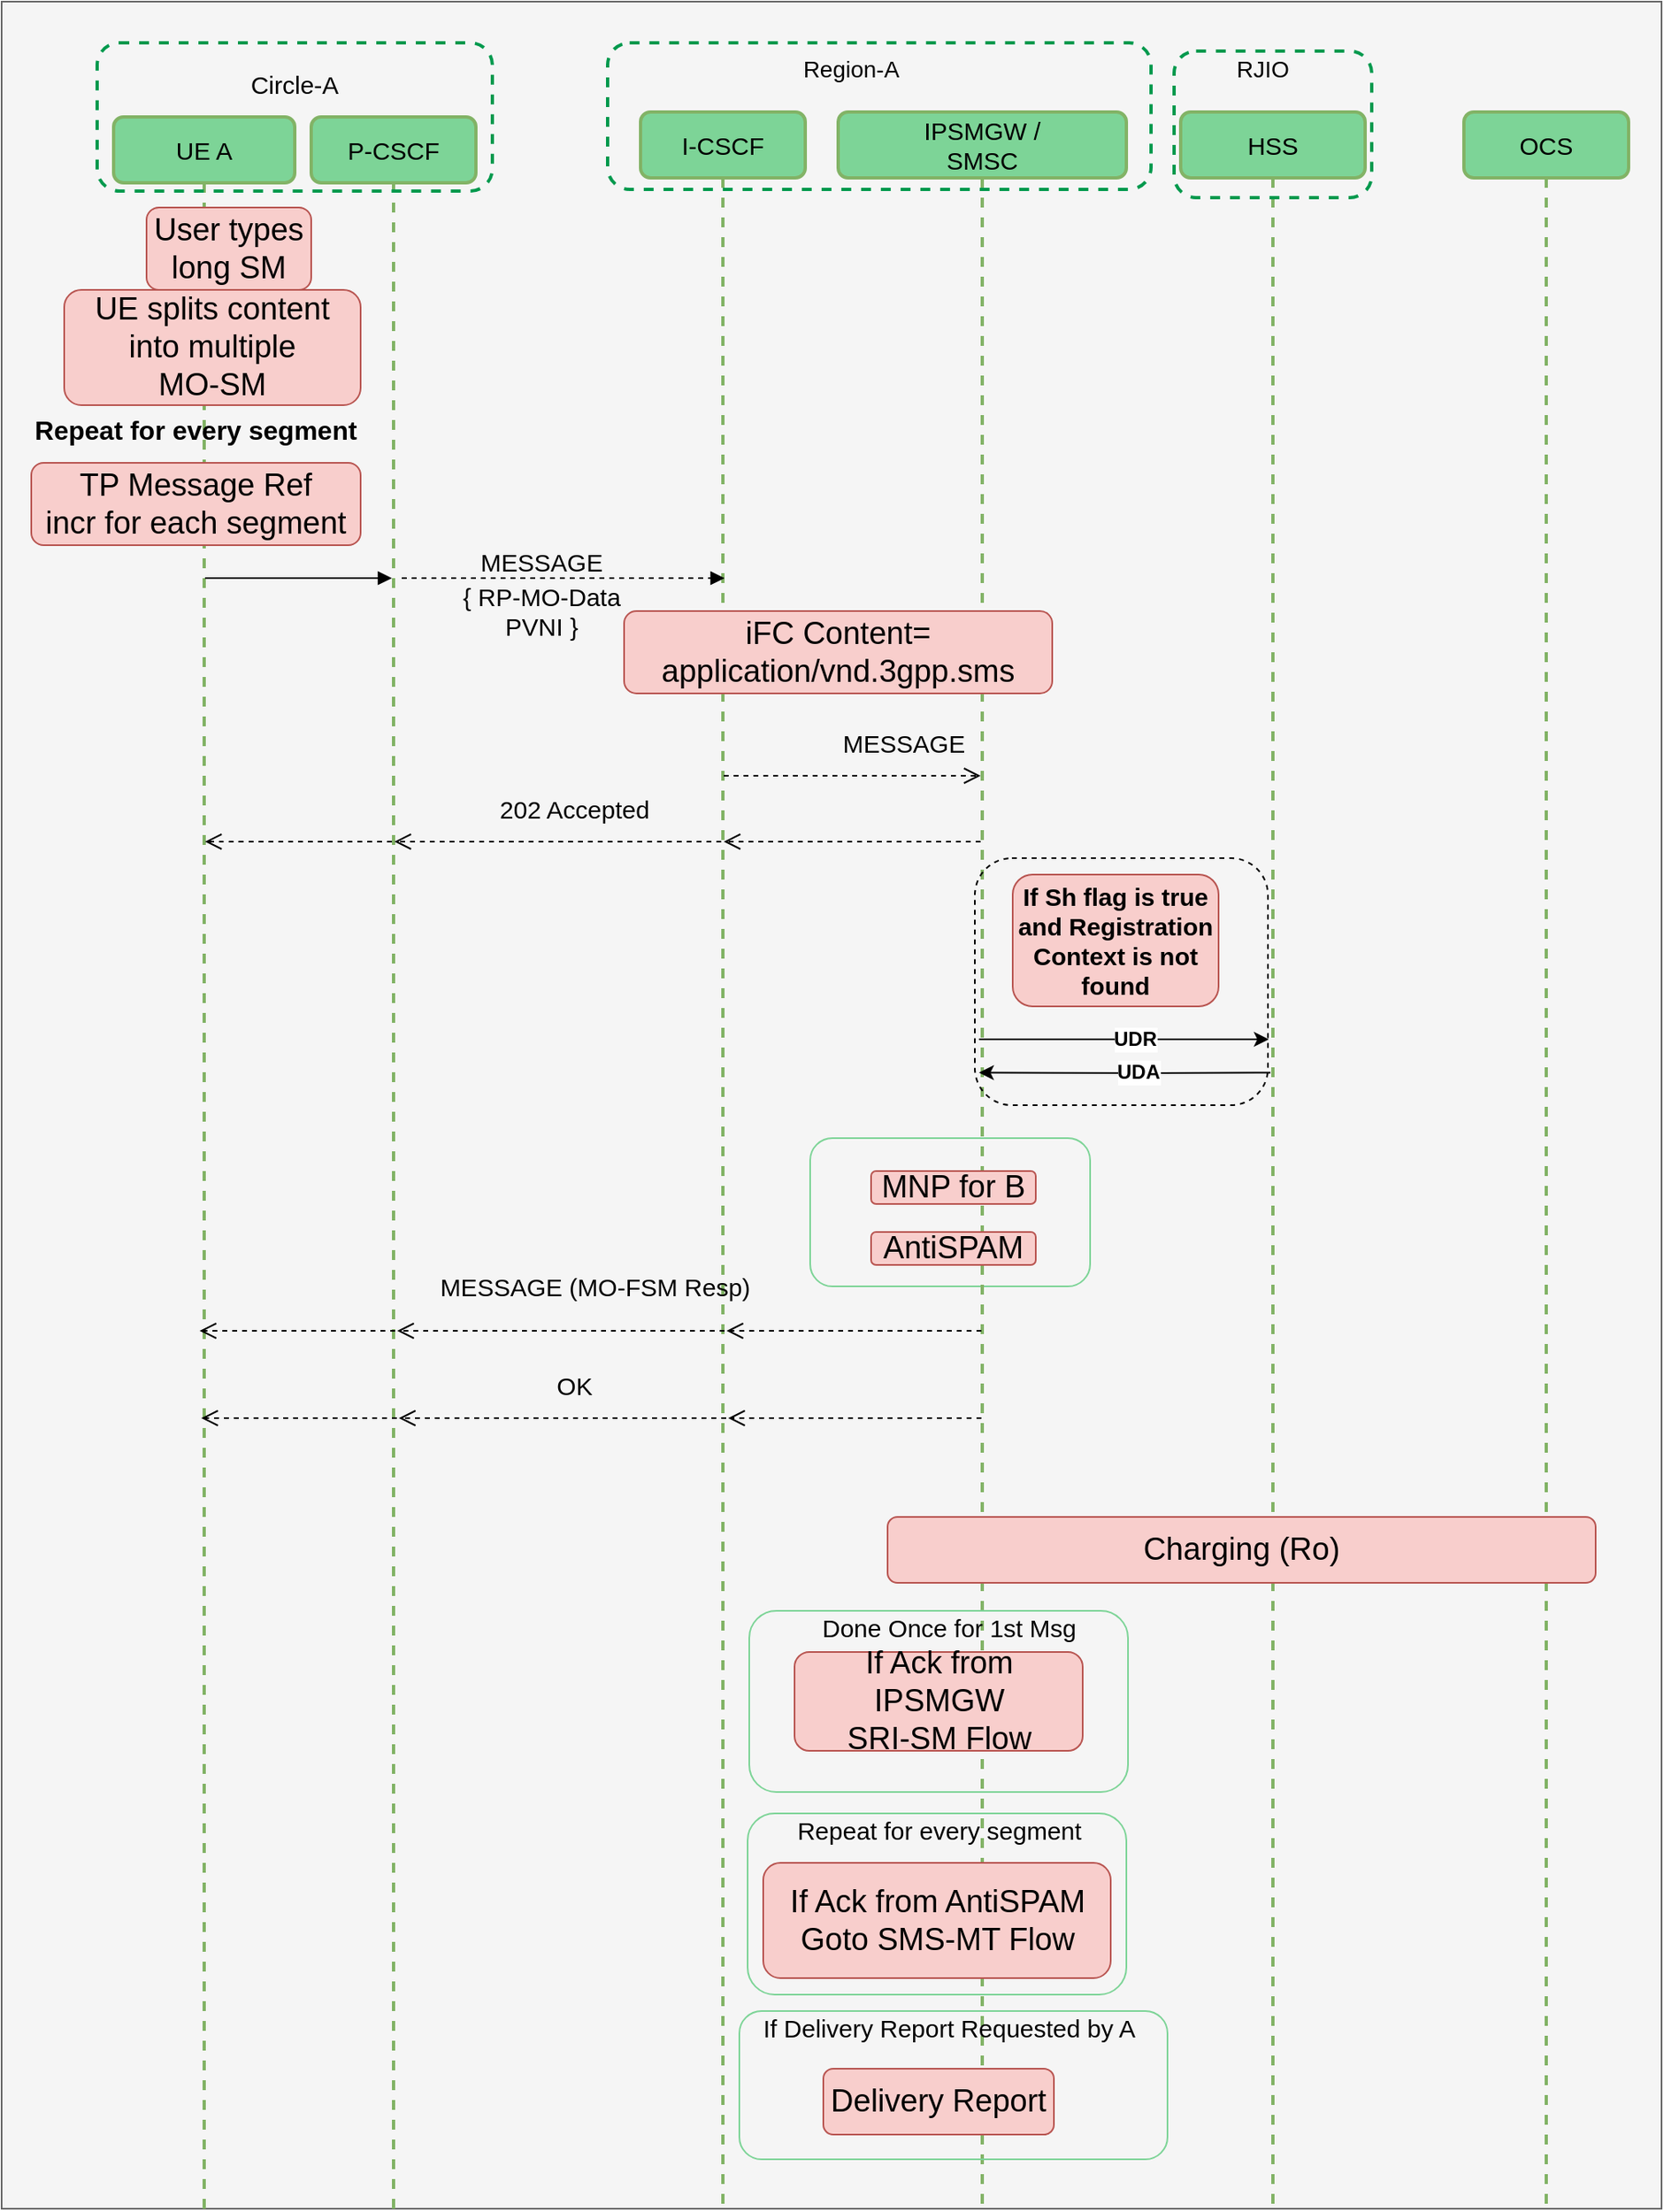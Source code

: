 <mxfile version="11.0.7" type="github"><diagram id="fd9792c9-1650-39ac-0c9c-c9a0df32ce2f" name="Page-1"><mxGraphModel dx="868" dy="403" grid="1" gridSize="10" guides="1" tooltips="1" connect="1" arrows="1" fold="1" page="1" pageScale="1" pageWidth="1169" pageHeight="1654" background="#ffffff" math="0" shadow="0"><root><mxCell id="0"/><mxCell id="1" parent="0"/><mxCell id="2" value="" style="rounded=0;whiteSpace=wrap;html=1;fillColor=#f5f5f5;strokeColor=#666666;glass=0;comic=0;fontSize=19;fontColor=#000000;align=center;" parent="1" vertex="1"><mxGeometry x="32" y="20" width="1008" height="1340" as="geometry"/></mxCell><mxCell id="69" value="" style="rounded=1;whiteSpace=wrap;html=1;glass=0;comic=0;strokeColor=#7DD497;strokeWidth=1;fillColor=none;fontSize=19;fontColor=#000000;align=center;" parent="1" vertex="1"><mxGeometry x="523" y="710" width="170" height="90" as="geometry"/></mxCell><mxCell id="3" value="UE A" style="shape=umlLifeline;perimeter=lifelinePerimeter;whiteSpace=wrap;html=1;container=1;collapsible=0;recursiveResize=0;outlineConnect=0;strokeColor=#82b366;strokeWidth=2;fillColor=#7DD497;rounded=1;glass=0;comic=0;fontSize=15;align=center;" parent="1" vertex="1"><mxGeometry x="100" y="90" width="110" height="1270" as="geometry"/></mxCell><mxCell id="36" value="&lt;div&gt;UE splits content&lt;/div&gt;&lt;div&gt;into multiple&lt;/div&gt;&lt;div&gt;MO-SM&lt;/div&gt;" style="rounded=1;whiteSpace=wrap;html=1;glass=0;comic=0;strokeColor=#b85450;strokeWidth=1;fillColor=#f8cecc;fontSize=19;fontColor=#000000;align=center;" parent="3" vertex="1"><mxGeometry x="-30" y="105" width="180" height="70" as="geometry"/></mxCell><mxCell id="37" value="&lt;div&gt;TP Message Ref&lt;/div&gt;&lt;div&gt;incr for each segment&lt;/div&gt;" style="rounded=1;whiteSpace=wrap;html=1;glass=0;comic=0;strokeColor=#b85450;strokeWidth=1;fillColor=#f8cecc;fontSize=19;fontColor=#000000;align=center;" parent="3" vertex="1"><mxGeometry x="-50" y="210" width="200" height="50" as="geometry"/></mxCell><mxCell id="6" value="P-CSCF" style="shape=umlLifeline;perimeter=lifelinePerimeter;whiteSpace=wrap;html=1;container=1;collapsible=0;recursiveResize=0;outlineConnect=0;strokeColor=#82b366;strokeWidth=2;fillColor=#7DD497;rounded=1;glass=0;comic=0;fontSize=15;align=center;" parent="1" vertex="1"><mxGeometry x="220" y="90" width="100" height="1270" as="geometry"/></mxCell><mxCell id="8" value="I-CSCF" style="shape=umlLifeline;perimeter=lifelinePerimeter;whiteSpace=wrap;html=1;container=1;collapsible=0;recursiveResize=0;outlineConnect=0;strokeColor=#82b366;strokeWidth=2;fillColor=#7DD497;rounded=1;glass=0;comic=0;fontSize=15;align=center;" parent="1" vertex="1"><mxGeometry x="420" y="87" width="100" height="1273" as="geometry"/></mxCell><mxCell id="9" value="IPSMGW /&lt;br&gt;SMSC&lt;br&gt;" style="shape=umlLifeline;perimeter=lifelinePerimeter;whiteSpace=wrap;html=1;container=1;collapsible=0;recursiveResize=0;outlineConnect=0;strokeColor=#82b366;strokeWidth=2;fillColor=#7DD497;rounded=1;glass=0;comic=0;fontSize=15;align=center;" parent="1" vertex="1"><mxGeometry x="540" y="87" width="175" height="1273" as="geometry"/></mxCell><mxCell id="43" value="&lt;div&gt;If Ack from IPSMGW&lt;/div&gt;&lt;div&gt;SRI-SM Flow&lt;/div&gt;" style="rounded=1;whiteSpace=wrap;html=1;glass=0;comic=0;strokeColor=#b85450;strokeWidth=1;fillColor=#f8cecc;fontSize=19;fontColor=#000000;align=center;" parent="9" vertex="1"><mxGeometry x="-26.5" y="935" width="175" height="60" as="geometry"/></mxCell><mxCell id="65" value="Done Once for 1st Msg&lt;br&gt;" style="text;html=1;strokeColor=none;fillColor=none;align=center;verticalAlign=middle;whiteSpace=wrap;rounded=0;glass=0;comic=0;fontSize=15;" parent="9" vertex="1"><mxGeometry x="-24" y="910" width="183" height="20" as="geometry"/></mxCell><mxCell id="45" value="Delivery Report" style="rounded=1;whiteSpace=wrap;html=1;glass=0;comic=0;strokeColor=#b85450;strokeWidth=1;fillColor=#f8cecc;fontSize=19;fontColor=#000000;align=center;" parent="9" vertex="1"><mxGeometry x="-9" y="1188" width="140" height="40" as="geometry"/></mxCell><mxCell id="44" value="&lt;div&gt;If Ack from AntiSPAM&lt;/div&gt;&lt;div&gt;Goto SMS-MT Flow&lt;/div&gt;" style="rounded=1;whiteSpace=wrap;html=1;glass=0;comic=0;strokeColor=#b85450;strokeWidth=1;fillColor=#f8cecc;fontSize=19;fontColor=#000000;align=center;" parent="9" vertex="1"><mxGeometry x="-45.5" y="1063" width="211" height="70" as="geometry"/></mxCell><mxCell id="66" value="Repeat for every segment&lt;br&gt;" style="text;html=1;strokeColor=none;fillColor=none;align=center;verticalAlign=middle;whiteSpace=wrap;rounded=0;glass=0;comic=0;fontSize=15;" parent="9" vertex="1"><mxGeometry x="-46.5" y="1033" width="215" height="20" as="geometry"/></mxCell><mxCell id="73" value="" style="rounded=1;whiteSpace=wrap;html=1;glass=0;comic=0;strokeColor=#7DD497;strokeWidth=1;fillColor=none;fontSize=19;fontColor=#000000;align=center;" parent="9" vertex="1"><mxGeometry x="-55" y="1033" width="230" height="110" as="geometry"/></mxCell><mxCell id="88" value="&lt;div&gt;AntiSPAM&lt;/div&gt;" style="rounded=1;whiteSpace=wrap;html=1;glass=0;comic=0;strokeColor=#b85450;strokeWidth=1;fillColor=#f8cecc;fontSize=19;fontColor=#000000;align=center;" parent="9" vertex="1"><mxGeometry x="20" y="680" width="100" height="20" as="geometry"/></mxCell><mxCell id="40" value="MNP for B" style="rounded=1;whiteSpace=wrap;html=1;glass=0;comic=0;strokeColor=#b85450;strokeWidth=1;fillColor=#f8cecc;fontSize=19;fontColor=#000000;align=center;" parent="9" vertex="1"><mxGeometry x="20" y="643" width="100" height="20" as="geometry"/></mxCell><mxCell id="11" value="" style="rounded=1;whiteSpace=wrap;html=1;dashed=1;strokeWidth=2;strokeColor=#00994D;fillColor=none;glass=0;comic=0;fontSize=19;fontColor=#000000;align=center;" parent="1" vertex="1"><mxGeometry x="90" y="45" width="240" height="90" as="geometry"/></mxCell><mxCell id="12" value="&lt;font style=&quot;font-size: 15px;&quot;&gt;Circle-A&lt;/font&gt;" style="text;html=1;strokeColor=none;fillColor=none;align=center;verticalAlign=middle;whiteSpace=wrap;rounded=0;glass=0;comic=0;fontSize=15;" parent="1" vertex="1"><mxGeometry x="170" y="60" width="80" height="20" as="geometry"/></mxCell><mxCell id="13" value="" style="rounded=1;whiteSpace=wrap;html=1;dashed=1;strokeWidth=2;strokeColor=#00994D;fillColor=none;glass=0;comic=0;fontSize=19;fontColor=#000000;align=center;" parent="1" vertex="1"><mxGeometry x="400" y="45" width="330" height="89" as="geometry"/></mxCell><mxCell id="14" value="&lt;font style=&quot;font-size: 14px&quot;&gt;Region-A&lt;/font&gt;" style="text;html=1;strokeColor=none;fillColor=none;align=center;verticalAlign=middle;whiteSpace=wrap;rounded=0;glass=0;comic=0;fontSize=19;fontColor=#000000;" parent="1" vertex="1"><mxGeometry x="507.5" y="50" width="80" height="20" as="geometry"/></mxCell><mxCell id="16" value="HSS" style="shape=umlLifeline;perimeter=lifelinePerimeter;whiteSpace=wrap;html=1;container=1;collapsible=0;recursiveResize=0;outlineConnect=0;strokeColor=#82b366;strokeWidth=2;fillColor=#7DD497;rounded=1;glass=0;comic=0;fontSize=15;align=center;" parent="1" vertex="1"><mxGeometry x="748" y="87" width="112" height="1273" as="geometry"/></mxCell><mxCell id="17" value="OCS" style="shape=umlLifeline;perimeter=lifelinePerimeter;whiteSpace=wrap;html=1;container=1;collapsible=0;recursiveResize=0;outlineConnect=0;strokeColor=#82b366;strokeWidth=2;fillColor=#7DD497;rounded=1;glass=0;comic=0;fontSize=15;align=center;" parent="1" vertex="1"><mxGeometry x="920" y="87" width="100" height="1273" as="geometry"/></mxCell><mxCell id="20" value="" style="html=1;verticalAlign=bottom;endArrow=open;dashed=1;endSize=8;fontSize=15;align=left;strokeWidth=1;" parent="1" source="8" target="6" edge="1"><mxGeometry relative="1" as="geometry"><mxPoint x="470" y="218" as="sourcePoint"/><mxPoint x="390" y="218" as="targetPoint"/><Array as="points"><mxPoint x="370" y="530"/><mxPoint x="310" y="530"/></Array></mxGeometry></mxCell><mxCell id="5" value="" style="html=1;verticalAlign=bottom;endArrow=open;dashed=1;endSize=8;fontSize=15;align=left;" parent="1" source="6" target="3" edge="1"><mxGeometry relative="1" as="geometry"><mxPoint x="260" y="220" as="sourcePoint"/><mxPoint x="180" y="220" as="targetPoint"/><Array as="points"><mxPoint x="210" y="530"/><mxPoint x="170" y="530"/></Array></mxGeometry></mxCell><mxCell id="4" value="&lt;div style=&quot;text-align: left&quot;&gt;&lt;br&gt;&lt;/div&gt;" style="html=1;verticalAlign=bottom;endArrow=block;fontSize=15;align=left;" parent="1" source="3" target="6" edge="1"><mxGeometry width="80" relative="1" as="geometry"><mxPoint x="150" y="180" as="sourcePoint"/><mxPoint x="230" y="180" as="targetPoint"/><Array as="points"><mxPoint x="220" y="370"/></Array></mxGeometry></mxCell><mxCell id="7" value="" style="html=1;verticalAlign=bottom;endArrow=block;fontSize=15;dashed=1;" parent="1" edge="1"><mxGeometry width="80" relative="1" as="geometry"><mxPoint x="275" y="370" as="sourcePoint"/><mxPoint x="471" y="370" as="targetPoint"/><Array as="points"/></mxGeometry></mxCell><mxCell id="21" value="" style="html=1;verticalAlign=bottom;endArrow=open;dashed=1;endSize=8;fontSize=15;align=left;strokeWidth=1;" parent="1" source="9" target="8" edge="1"><mxGeometry relative="1" as="geometry"><mxPoint x="479" y="620" as="sourcePoint"/><mxPoint x="510" y="610" as="targetPoint"/><Array as="points"><mxPoint x="580" y="530"/></Array></mxGeometry></mxCell><mxCell id="22" value="" style="html=1;verticalAlign=bottom;endArrow=open;dashed=1;endSize=8;fontSize=15;align=left;strokeWidth=1;" parent="1" source="8" target="9" edge="1"><mxGeometry relative="1" as="geometry"><mxPoint x="570" y="480" as="sourcePoint"/><mxPoint x="599" y="620" as="targetPoint"/><Array as="points"><mxPoint x="580" y="490"/></Array></mxGeometry></mxCell><mxCell id="29" value="" style="html=1;verticalAlign=bottom;endArrow=open;dashed=1;endSize=8;fontSize=15;align=left;strokeWidth=1;" parent="1" edge="1"><mxGeometry relative="1" as="geometry"><mxPoint x="472" y="880" as="sourcePoint"/><mxPoint x="273.2" y="880" as="targetPoint"/><Array as="points"><mxPoint x="313" y="880"/></Array></mxGeometry></mxCell><mxCell id="30" value="" style="html=1;verticalAlign=bottom;endArrow=open;dashed=1;endSize=8;fontSize=15;align=left;" parent="1" edge="1"><mxGeometry relative="1" as="geometry"><mxPoint x="272" y="880" as="sourcePoint"/><mxPoint x="153.2" y="880" as="targetPoint"/><Array as="points"><mxPoint x="183" y="880"/></Array></mxGeometry></mxCell><mxCell id="31" value="" style="html=1;verticalAlign=bottom;endArrow=open;dashed=1;endSize=8;fontSize=15;align=left;strokeWidth=1;" parent="1" edge="1"><mxGeometry relative="1" as="geometry"><mxPoint x="627" y="880" as="sourcePoint"/><mxPoint x="473.2" y="880" as="targetPoint"/><Array as="points"><mxPoint x="533" y="880"/><mxPoint x="503" y="880"/><mxPoint x="483" y="880"/></Array></mxGeometry></mxCell><mxCell id="32" value="" style="html=1;verticalAlign=bottom;endArrow=open;dashed=1;endSize=8;fontSize=15;align=left;strokeWidth=1;" parent="1" edge="1"><mxGeometry relative="1" as="geometry"><mxPoint x="471" y="827" as="sourcePoint"/><mxPoint x="272.2" y="827" as="targetPoint"/><Array as="points"><mxPoint x="312" y="827"/></Array></mxGeometry></mxCell><mxCell id="33" value="" style="html=1;verticalAlign=bottom;endArrow=open;dashed=1;endSize=8;fontSize=15;align=left;" parent="1" edge="1"><mxGeometry relative="1" as="geometry"><mxPoint x="271" y="827" as="sourcePoint"/><mxPoint x="152.2" y="827" as="targetPoint"/><Array as="points"><mxPoint x="182" y="827"/></Array></mxGeometry></mxCell><mxCell id="34" value="" style="html=1;verticalAlign=bottom;endArrow=open;dashed=1;endSize=8;fontSize=15;align=left;strokeWidth=1;" parent="1" edge="1"><mxGeometry relative="1" as="geometry"><mxPoint x="627" y="827" as="sourcePoint"/><mxPoint x="472.2" y="827" as="targetPoint"/><Array as="points"><mxPoint x="532" y="827"/><mxPoint x="502" y="827"/><mxPoint x="482" y="827"/></Array></mxGeometry></mxCell><mxCell id="35" value="&lt;div&gt;User types&lt;/div&gt;&lt;div&gt;long SM&lt;/div&gt;" style="rounded=1;whiteSpace=wrap;html=1;glass=0;comic=0;strokeColor=#b85450;strokeWidth=1;fillColor=#f8cecc;fontSize=19;fontColor=#000000;align=center;" parent="1" vertex="1"><mxGeometry x="120" y="145" width="100" height="50" as="geometry"/></mxCell><mxCell id="42" value="Charging (Ro)" style="rounded=1;whiteSpace=wrap;html=1;glass=0;comic=0;strokeColor=#b85450;strokeWidth=1;fillColor=#f8cecc;fontSize=19;fontColor=#000000;align=center;" parent="1" vertex="1"><mxGeometry x="570" y="940" width="430" height="40" as="geometry"/></mxCell><mxCell id="46" value="&lt;div&gt;{ RP-MO-Data&lt;/div&gt;&lt;div&gt;PVNI }&lt;/div&gt;" style="text;html=1;strokeColor=none;fillColor=none;align=center;verticalAlign=middle;whiteSpace=wrap;rounded=0;glass=0;comic=0;fontSize=15;" parent="1" vertex="1"><mxGeometry x="270" y="370" width="180" height="40" as="geometry"/></mxCell><mxCell id="48" value="&lt;font style=&quot;font-size: 15px&quot;&gt;MESSAGE&lt;/font&gt;" style="text;html=1;strokeColor=none;fillColor=none;align=center;verticalAlign=middle;whiteSpace=wrap;rounded=0;glass=0;comic=0;fontSize=15;" parent="1" vertex="1"><mxGeometry x="320" y="350" width="80" height="20" as="geometry"/></mxCell><mxCell id="49" value="&lt;font style=&quot;font-size: 16px;&quot;&gt;Repeat for every segment&lt;/font&gt;" style="text;html=1;strokeColor=none;fillColor=none;align=center;verticalAlign=middle;whiteSpace=wrap;rounded=0;glass=0;comic=0;fontSize=16;fontStyle=1" parent="1" vertex="1"><mxGeometry x="40" y="270" width="220" height="20" as="geometry"/></mxCell><mxCell id="57" value="&lt;font style=&quot;font-size: 15px&quot;&gt;MESSAGE&lt;/font&gt;" style="text;html=1;strokeColor=none;fillColor=none;align=center;verticalAlign=middle;whiteSpace=wrap;rounded=0;glass=0;comic=0;fontSize=15;" parent="1" vertex="1"><mxGeometry x="540" y="460" width="80" height="20" as="geometry"/></mxCell><mxCell id="58" value="&lt;font style=&quot;font-size: 15px&quot;&gt;202 Accepted&lt;/font&gt;" style="text;html=1;strokeColor=none;fillColor=none;align=center;verticalAlign=middle;whiteSpace=wrap;rounded=0;glass=0;comic=0;fontSize=15;" parent="1" vertex="1"><mxGeometry x="320" y="500" width="120" height="20" as="geometry"/></mxCell><mxCell id="63" value="MESSAGE (MO-FSM Resp)&lt;br&gt;" style="text;html=1;strokeColor=none;fillColor=none;align=center;verticalAlign=middle;whiteSpace=wrap;rounded=0;glass=0;comic=0;fontSize=15;" parent="1" vertex="1"><mxGeometry x="285" y="790" width="215" height="20" as="geometry"/></mxCell><mxCell id="64" value="OK&lt;br&gt;" style="text;html=1;strokeColor=none;fillColor=none;align=center;verticalAlign=middle;whiteSpace=wrap;rounded=0;glass=0;comic=0;fontSize=15;" parent="1" vertex="1"><mxGeometry x="351" y="850" width="58" height="20" as="geometry"/></mxCell><mxCell id="67" value="If Delivery Report Requested by A&lt;br&gt;" style="text;html=1;strokeColor=none;fillColor=none;align=center;verticalAlign=middle;whiteSpace=wrap;rounded=0;glass=0;comic=0;fontSize=15;" parent="1" vertex="1"><mxGeometry x="485" y="1240" width="245" height="20" as="geometry"/></mxCell><mxCell id="74" value="" style="rounded=1;whiteSpace=wrap;html=1;glass=0;comic=0;strokeColor=#7DD497;strokeWidth=1;fillColor=none;fontSize=19;fontColor=#000000;align=center;" parent="1" vertex="1"><mxGeometry x="480" y="1240" width="260" height="90" as="geometry"/></mxCell><mxCell id="38" value="&lt;div&gt;iFC Content=&lt;/div&gt;&lt;div&gt;application/vnd.3gpp.sms&lt;/div&gt;" style="rounded=1;whiteSpace=wrap;html=1;glass=0;comic=0;strokeColor=#b85450;strokeWidth=1;fillColor=#f8cecc;fontSize=19;fontColor=#000000;align=center;" parent="1" vertex="1"><mxGeometry x="410" y="390" width="260" height="50" as="geometry"/></mxCell><mxCell id="19" value="&lt;font style=&quot;font-size: 14px&quot;&gt;RJIO&lt;/font&gt;" style="text;html=1;strokeColor=none;fillColor=none;align=center;verticalAlign=middle;whiteSpace=wrap;rounded=0;glass=0;comic=0;fontSize=19;fontColor=#000000;" parent="1" vertex="1"><mxGeometry x="767.5" y="50" width="60" height="20" as="geometry"/></mxCell><mxCell id="72" value="" style="rounded=1;whiteSpace=wrap;html=1;glass=0;comic=0;strokeColor=#7DD497;strokeWidth=1;fillColor=none;fontSize=19;fontColor=#000000;align=center;" parent="1" vertex="1"><mxGeometry x="486" y="997" width="230" height="110" as="geometry"/></mxCell><mxCell id="18" value="" style="rounded=1;whiteSpace=wrap;html=1;dashed=1;strokeWidth=2;strokeColor=#00994D;fillColor=none;glass=0;comic=0;fontSize=19;fontColor=#000000;align=center;" parent="1" vertex="1"><mxGeometry x="744" y="50" width="120" height="89" as="geometry"/></mxCell><object label="" id="DLu3khKkMC2LgJvUPMLf-88"><mxCell style="rounded=1;whiteSpace=wrap;html=1;dashed=1;fillOpacity=0;perimeterSpacing=5;" parent="1" vertex="1"><mxGeometry x="623" y="540" width="178" height="150" as="geometry"/></mxCell></object><mxCell id="DLu3khKkMC2LgJvUPMLf-89" value="&lt;b&gt;If Sh flag is true and Registration Context is not found&lt;/b&gt;" style="rounded=1;whiteSpace=wrap;html=1;glass=0;comic=0;fillColor=#f8cecc;fontSize=15;strokeColor=#b85450;direction=south;" parent="1" vertex="1"><mxGeometry x="646" y="550" width="125" height="80" as="geometry"/></mxCell><mxCell id="DLu3khKkMC2LgJvUPMLf-90" value="" style="endArrow=classic;html=1;" parent="1" edge="1"><mxGeometry width="50" height="50" relative="1" as="geometry"><mxPoint x="625.5" y="650" as="sourcePoint"/><mxPoint x="801.5" y="650" as="targetPoint"/><Array as="points"><mxPoint x="770.5" y="650"/></Array></mxGeometry></mxCell><mxCell id="DLu3khKkMC2LgJvUPMLf-91" value="&lt;b&gt;UDR&lt;/b&gt;" style="text;html=1;resizable=0;points=[];align=center;verticalAlign=middle;labelBackgroundColor=#ffffff;" parent="DLu3khKkMC2LgJvUPMLf-90" vertex="1" connectable="0"><mxGeometry x="-0.326" y="-2" relative="1" as="geometry"><mxPoint x="35" y="-2" as="offset"/></mxGeometry></mxCell><mxCell id="DLu3khKkMC2LgJvUPMLf-95" value="" style="endArrow=classic;html=1;entryX=0.455;entryY=0.545;entryDx=0;entryDy=0;entryPerimeter=0;" parent="1" edge="1"><mxGeometry width="50" height="50" relative="1" as="geometry"><mxPoint x="802.5" y="670.2" as="sourcePoint"/><mxPoint x="625.5" y="670.2" as="targetPoint"/><Array as="points"><mxPoint x="727" y="670.5"/></Array></mxGeometry></mxCell><mxCell id="DLu3khKkMC2LgJvUPMLf-96" value="&lt;b&gt;UDA&lt;/b&gt;" style="text;html=1;resizable=0;points=[];align=center;verticalAlign=middle;labelBackgroundColor=#ffffff;" parent="DLu3khKkMC2LgJvUPMLf-95" vertex="1" connectable="0"><mxGeometry x="-0.438" relative="1" as="geometry"><mxPoint x="-31" y="-0.5" as="offset"/></mxGeometry></mxCell></root></mxGraphModel></diagram></mxfile>